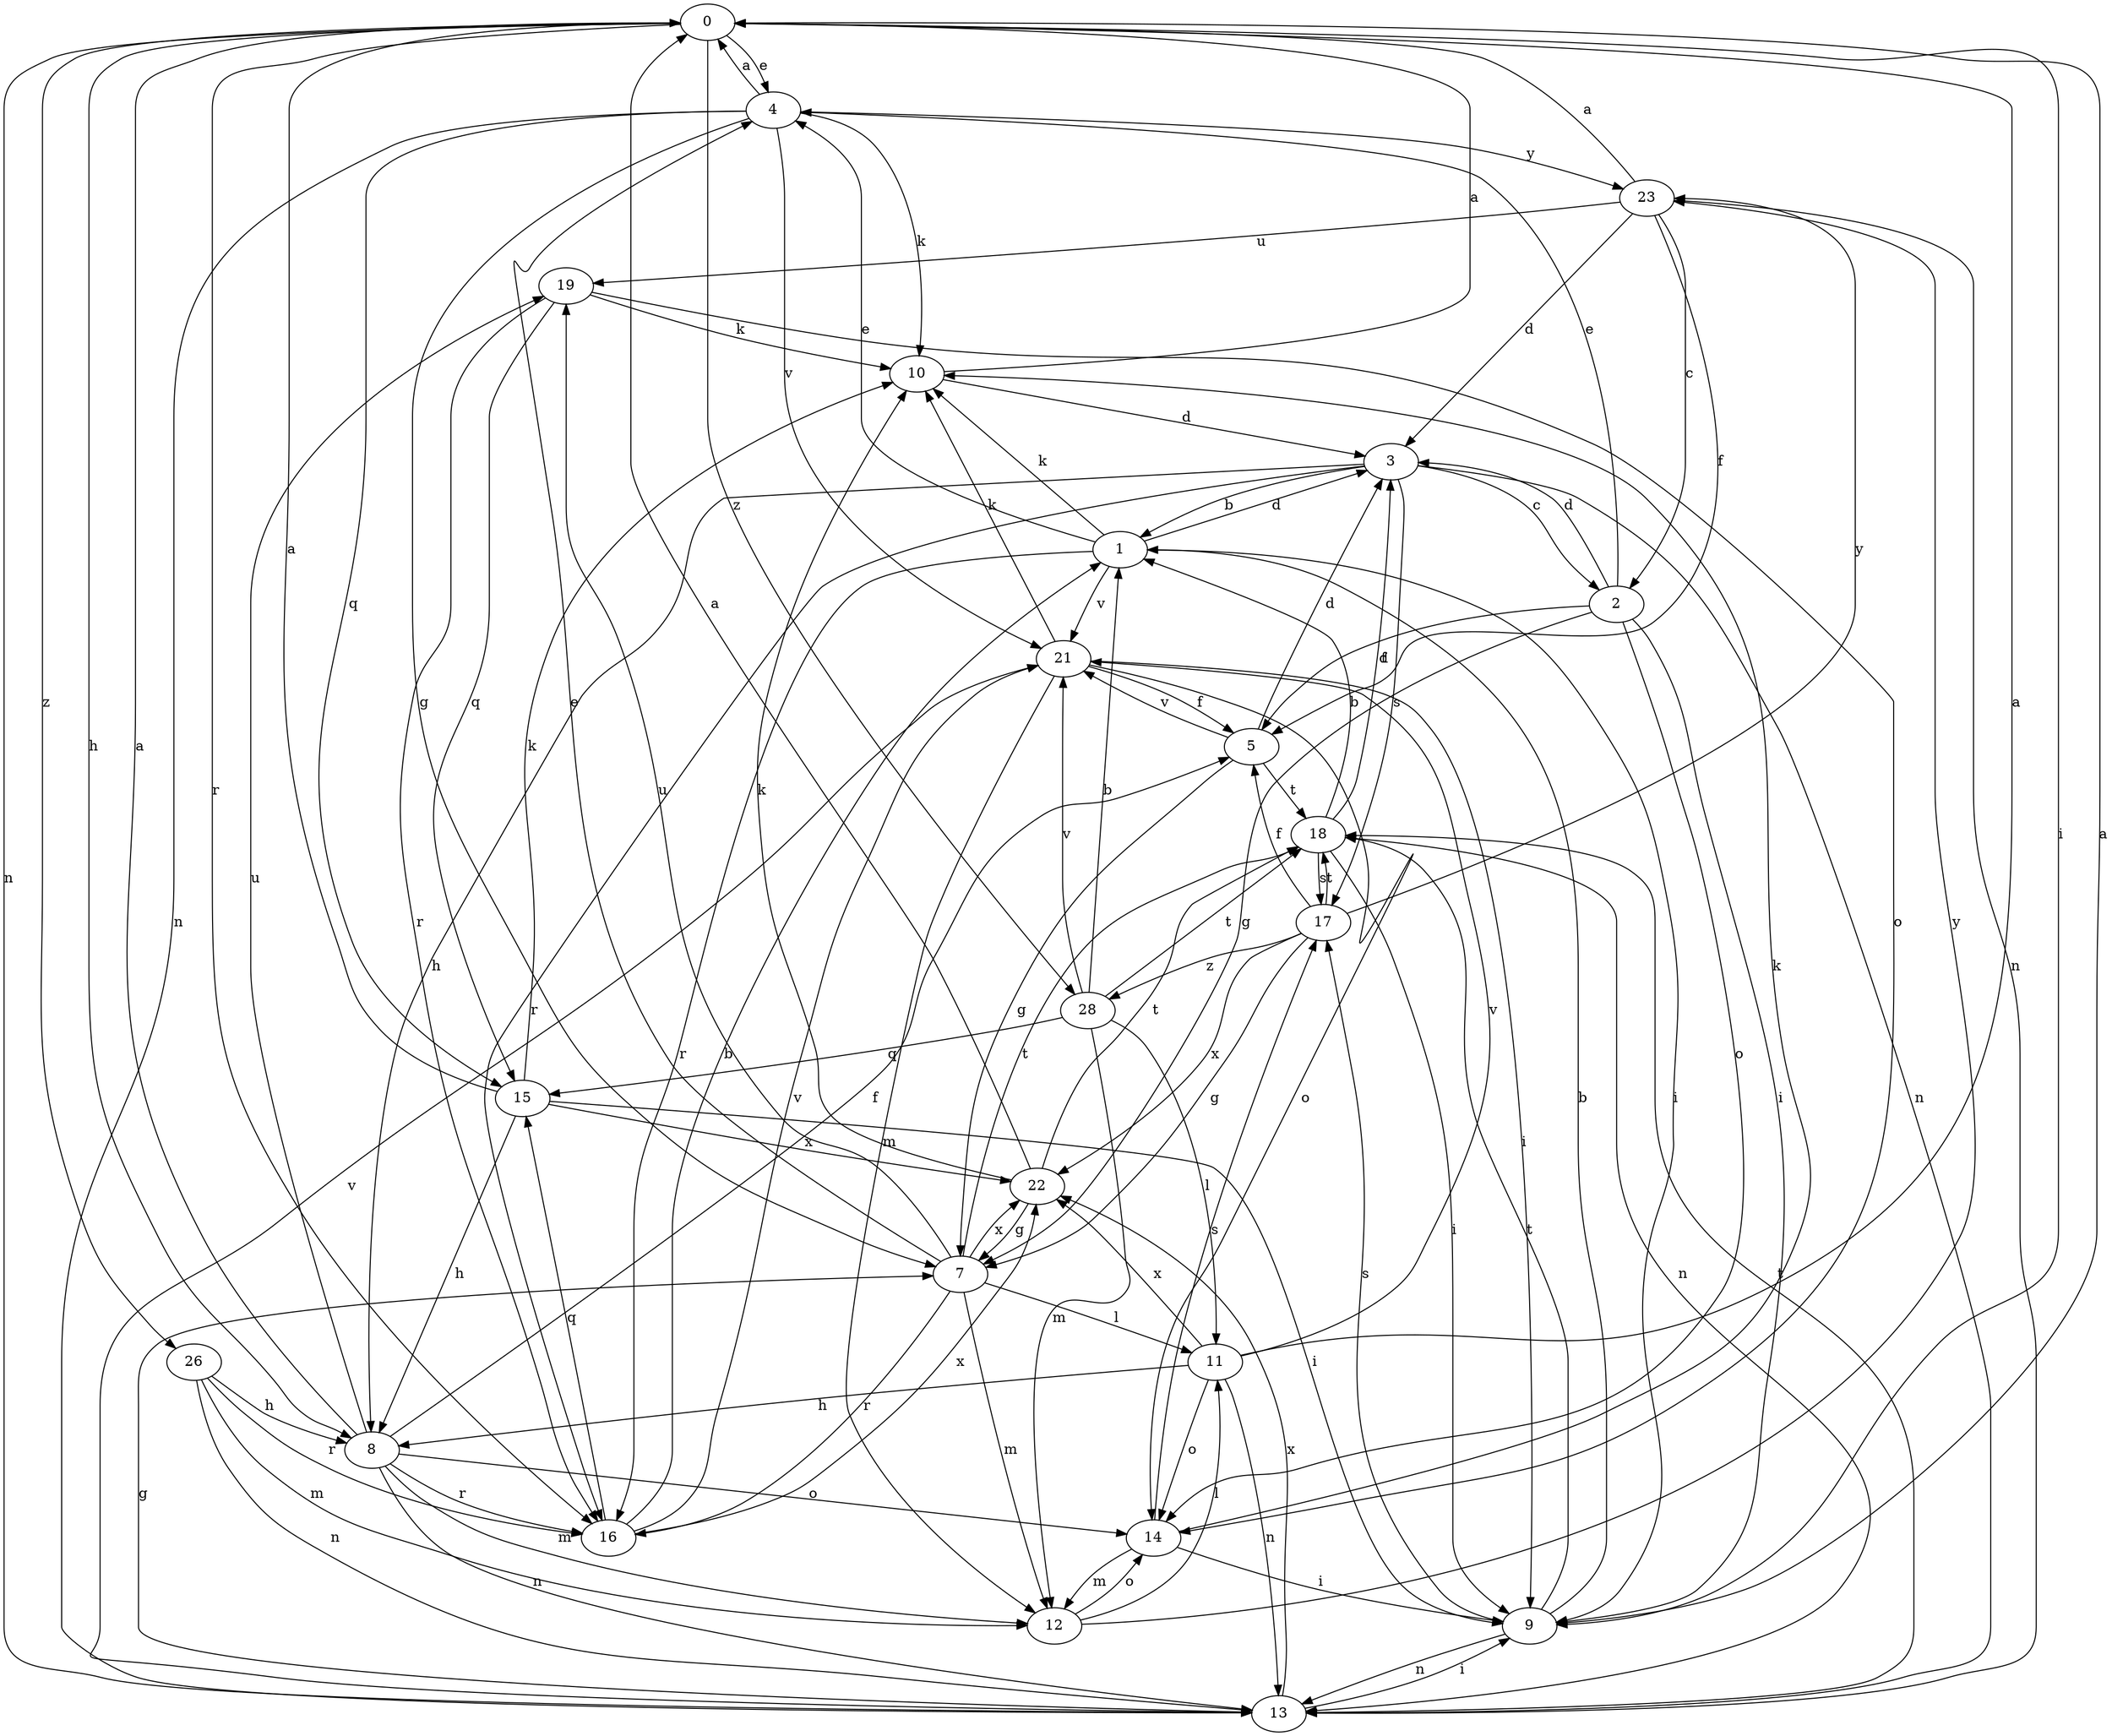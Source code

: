 strict digraph  {
0;
1;
2;
3;
4;
5;
7;
8;
9;
10;
11;
12;
13;
14;
15;
16;
17;
18;
19;
21;
22;
23;
26;
28;
0 -> 4  [label=e];
0 -> 8  [label=h];
0 -> 9  [label=i];
0 -> 13  [label=n];
0 -> 16  [label=r];
0 -> 26  [label=z];
0 -> 28  [label=z];
1 -> 3  [label=d];
1 -> 4  [label=e];
1 -> 9  [label=i];
1 -> 10  [label=k];
1 -> 16  [label=r];
1 -> 21  [label=v];
2 -> 3  [label=d];
2 -> 4  [label=e];
2 -> 5  [label=f];
2 -> 7  [label=g];
2 -> 9  [label=i];
2 -> 14  [label=o];
3 -> 1  [label=b];
3 -> 2  [label=c];
3 -> 8  [label=h];
3 -> 13  [label=n];
3 -> 16  [label=r];
3 -> 17  [label=s];
4 -> 0  [label=a];
4 -> 7  [label=g];
4 -> 10  [label=k];
4 -> 13  [label=n];
4 -> 15  [label=q];
4 -> 21  [label=v];
4 -> 23  [label=y];
5 -> 3  [label=d];
5 -> 7  [label=g];
5 -> 18  [label=t];
5 -> 21  [label=v];
7 -> 4  [label=e];
7 -> 11  [label=l];
7 -> 12  [label=m];
7 -> 16  [label=r];
7 -> 18  [label=t];
7 -> 19  [label=u];
7 -> 22  [label=x];
8 -> 0  [label=a];
8 -> 5  [label=f];
8 -> 12  [label=m];
8 -> 13  [label=n];
8 -> 14  [label=o];
8 -> 16  [label=r];
8 -> 19  [label=u];
9 -> 0  [label=a];
9 -> 1  [label=b];
9 -> 13  [label=n];
9 -> 17  [label=s];
9 -> 18  [label=t];
10 -> 0  [label=a];
10 -> 3  [label=d];
11 -> 0  [label=a];
11 -> 8  [label=h];
11 -> 13  [label=n];
11 -> 14  [label=o];
11 -> 21  [label=v];
11 -> 22  [label=x];
12 -> 11  [label=l];
12 -> 14  [label=o];
12 -> 23  [label=y];
13 -> 7  [label=g];
13 -> 9  [label=i];
13 -> 18  [label=t];
13 -> 21  [label=v];
13 -> 22  [label=x];
14 -> 9  [label=i];
14 -> 10  [label=k];
14 -> 12  [label=m];
14 -> 17  [label=s];
15 -> 0  [label=a];
15 -> 8  [label=h];
15 -> 9  [label=i];
15 -> 10  [label=k];
15 -> 22  [label=x];
16 -> 1  [label=b];
16 -> 15  [label=q];
16 -> 21  [label=v];
16 -> 22  [label=x];
17 -> 5  [label=f];
17 -> 7  [label=g];
17 -> 18  [label=t];
17 -> 22  [label=x];
17 -> 23  [label=y];
17 -> 28  [label=z];
18 -> 1  [label=b];
18 -> 3  [label=d];
18 -> 9  [label=i];
18 -> 13  [label=n];
18 -> 17  [label=s];
19 -> 10  [label=k];
19 -> 14  [label=o];
19 -> 15  [label=q];
19 -> 16  [label=r];
21 -> 5  [label=f];
21 -> 9  [label=i];
21 -> 10  [label=k];
21 -> 12  [label=m];
21 -> 14  [label=o];
22 -> 0  [label=a];
22 -> 7  [label=g];
22 -> 10  [label=k];
22 -> 18  [label=t];
23 -> 0  [label=a];
23 -> 2  [label=c];
23 -> 3  [label=d];
23 -> 5  [label=f];
23 -> 13  [label=n];
23 -> 19  [label=u];
26 -> 8  [label=h];
26 -> 12  [label=m];
26 -> 13  [label=n];
26 -> 16  [label=r];
28 -> 1  [label=b];
28 -> 11  [label=l];
28 -> 12  [label=m];
28 -> 15  [label=q];
28 -> 18  [label=t];
28 -> 21  [label=v];
}
